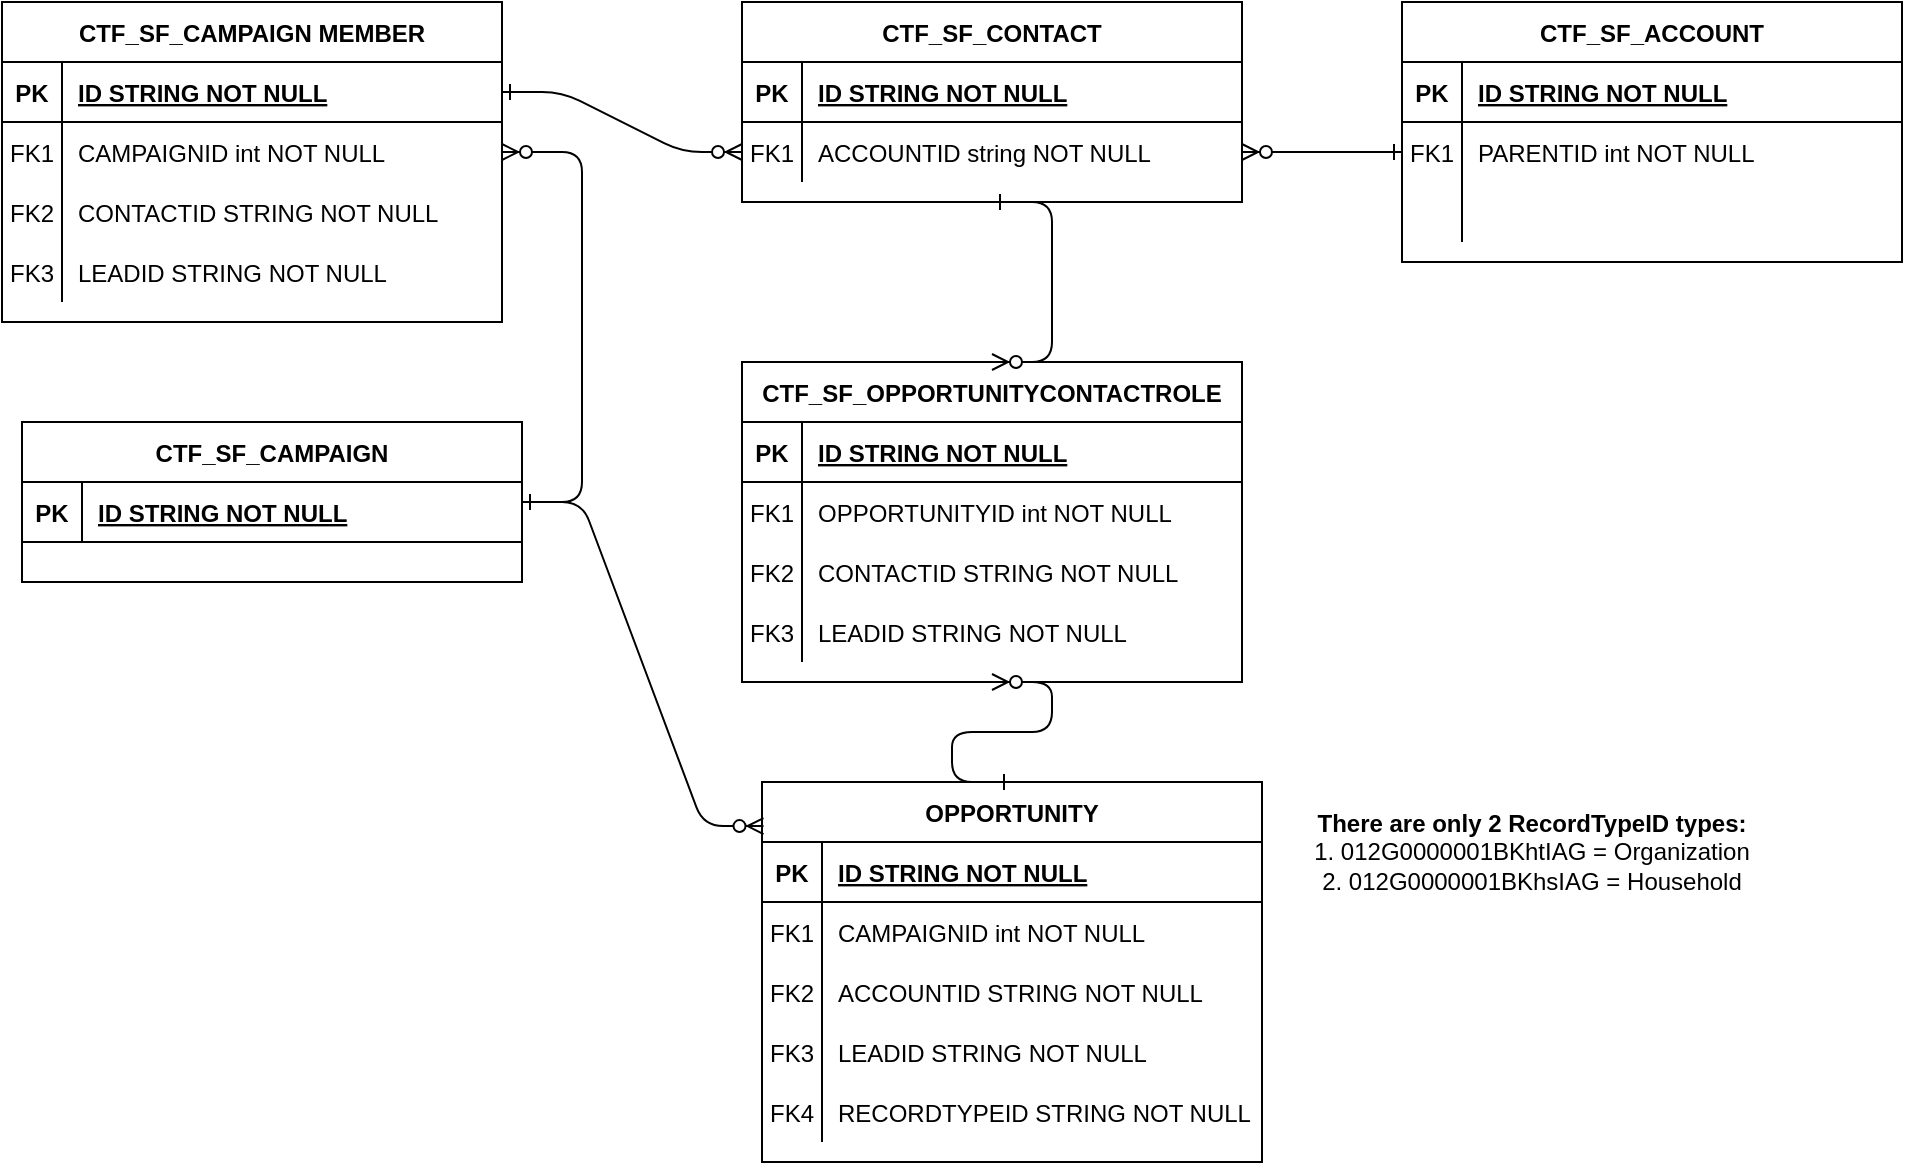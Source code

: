 <mxfile>
    <diagram id="R2lEEEUBdFMjLlhIrx00" name="Page-1">
        <mxGraphModel dx="786" dy="575" grid="1" gridSize="10" guides="1" tooltips="1" connect="1" arrows="1" fold="1" page="1" pageScale="1" pageWidth="850" pageHeight="1100" math="0" shadow="0" extFonts="Permanent Marker^https://fonts.googleapis.com/css?family=Permanent+Marker">
            <root>
                <mxCell id="0"/>
                <mxCell id="1" parent="0"/>
                <mxCell id="C-vyLk0tnHw3VtMMgP7b-1" value="" style="edgeStyle=entityRelationEdgeStyle;endArrow=ERzeroToMany;startArrow=ERone;endFill=1;startFill=0;" parent="1" source="C-vyLk0tnHw3VtMMgP7b-23" target="C-vyLk0tnHw3VtMMgP7b-6" edge="1">
                    <mxGeometry width="100" height="100" relative="1" as="geometry">
                        <mxPoint x="340" y="720" as="sourcePoint"/>
                        <mxPoint x="440" y="620" as="targetPoint"/>
                    </mxGeometry>
                </mxCell>
                <mxCell id="C-vyLk0tnHw3VtMMgP7b-12" value="" style="edgeStyle=entityRelationEdgeStyle;endArrow=ERzeroToMany;startArrow=ERone;endFill=1;startFill=0;" parent="1" source="C-vyLk0tnHw3VtMMgP7b-3" target="C-vyLk0tnHw3VtMMgP7b-17" edge="1">
                    <mxGeometry width="100" height="100" relative="1" as="geometry">
                        <mxPoint x="400" y="180" as="sourcePoint"/>
                        <mxPoint x="460" y="205" as="targetPoint"/>
                    </mxGeometry>
                </mxCell>
                <mxCell id="C-vyLk0tnHw3VtMMgP7b-2" value="CTF_SF_CAMPAIGN MEMBER" style="shape=table;startSize=30;container=1;collapsible=1;childLayout=tableLayout;fixedRows=1;rowLines=0;fontStyle=1;align=center;resizeLast=1;" parent="1" vertex="1">
                    <mxGeometry x="140" y="10" width="250" height="160" as="geometry">
                        <mxRectangle x="450" y="120" width="150" height="30" as="alternateBounds"/>
                    </mxGeometry>
                </mxCell>
                <mxCell id="C-vyLk0tnHw3VtMMgP7b-3" value="" style="shape=partialRectangle;collapsible=0;dropTarget=0;pointerEvents=0;fillColor=none;points=[[0,0.5],[1,0.5]];portConstraint=eastwest;top=0;left=0;right=0;bottom=1;" parent="C-vyLk0tnHw3VtMMgP7b-2" vertex="1">
                    <mxGeometry y="30" width="250" height="30" as="geometry"/>
                </mxCell>
                <mxCell id="C-vyLk0tnHw3VtMMgP7b-4" value="PK" style="shape=partialRectangle;overflow=hidden;connectable=0;fillColor=none;top=0;left=0;bottom=0;right=0;fontStyle=1;" parent="C-vyLk0tnHw3VtMMgP7b-3" vertex="1">
                    <mxGeometry width="30" height="30" as="geometry"/>
                </mxCell>
                <mxCell id="C-vyLk0tnHw3VtMMgP7b-5" value="ID STRING NOT NULL " style="shape=partialRectangle;overflow=hidden;connectable=0;fillColor=none;top=0;left=0;bottom=0;right=0;align=left;spacingLeft=6;fontStyle=5;" parent="C-vyLk0tnHw3VtMMgP7b-3" vertex="1">
                    <mxGeometry x="30" width="220" height="30" as="geometry"/>
                </mxCell>
                <mxCell id="C-vyLk0tnHw3VtMMgP7b-6" value="" style="shape=partialRectangle;collapsible=0;dropTarget=0;pointerEvents=0;fillColor=none;points=[[0,0.5],[1,0.5]];portConstraint=eastwest;top=0;left=0;right=0;bottom=0;" parent="C-vyLk0tnHw3VtMMgP7b-2" vertex="1">
                    <mxGeometry y="60" width="250" height="30" as="geometry"/>
                </mxCell>
                <mxCell id="C-vyLk0tnHw3VtMMgP7b-7" value="FK1" style="shape=partialRectangle;overflow=hidden;connectable=0;fillColor=none;top=0;left=0;bottom=0;right=0;" parent="C-vyLk0tnHw3VtMMgP7b-6" vertex="1">
                    <mxGeometry width="30" height="30" as="geometry"/>
                </mxCell>
                <mxCell id="C-vyLk0tnHw3VtMMgP7b-8" value="CAMPAIGNID int NOT NULL" style="shape=partialRectangle;overflow=hidden;connectable=0;fillColor=none;top=0;left=0;bottom=0;right=0;align=left;spacingLeft=6;" parent="C-vyLk0tnHw3VtMMgP7b-6" vertex="1">
                    <mxGeometry x="30" width="220" height="30" as="geometry"/>
                </mxCell>
                <mxCell id="C-vyLk0tnHw3VtMMgP7b-9" value="" style="shape=partialRectangle;collapsible=0;dropTarget=0;pointerEvents=0;fillColor=none;points=[[0,0.5],[1,0.5]];portConstraint=eastwest;top=0;left=0;right=0;bottom=0;" parent="C-vyLk0tnHw3VtMMgP7b-2" vertex="1">
                    <mxGeometry y="90" width="250" height="30" as="geometry"/>
                </mxCell>
                <mxCell id="C-vyLk0tnHw3VtMMgP7b-10" value="FK2" style="shape=partialRectangle;overflow=hidden;connectable=0;fillColor=none;top=0;left=0;bottom=0;right=0;" parent="C-vyLk0tnHw3VtMMgP7b-9" vertex="1">
                    <mxGeometry width="30" height="30" as="geometry"/>
                </mxCell>
                <mxCell id="C-vyLk0tnHw3VtMMgP7b-11" value="CONTACTID STRING NOT NULL" style="shape=partialRectangle;overflow=hidden;connectable=0;fillColor=none;top=0;left=0;bottom=0;right=0;align=left;spacingLeft=6;" parent="C-vyLk0tnHw3VtMMgP7b-9" vertex="1">
                    <mxGeometry x="30" width="220" height="30" as="geometry"/>
                </mxCell>
                <mxCell id="n5yl7cHQrkEVSj0UQ_Ea-1" value="" style="shape=partialRectangle;collapsible=0;dropTarget=0;pointerEvents=0;fillColor=none;points=[[0,0.5],[1,0.5]];portConstraint=eastwest;top=0;left=0;right=0;bottom=0;" parent="C-vyLk0tnHw3VtMMgP7b-2" vertex="1">
                    <mxGeometry y="120" width="250" height="30" as="geometry"/>
                </mxCell>
                <mxCell id="n5yl7cHQrkEVSj0UQ_Ea-2" value="FK3" style="shape=partialRectangle;overflow=hidden;connectable=0;fillColor=none;top=0;left=0;bottom=0;right=0;" parent="n5yl7cHQrkEVSj0UQ_Ea-1" vertex="1">
                    <mxGeometry width="30" height="30" as="geometry"/>
                </mxCell>
                <mxCell id="n5yl7cHQrkEVSj0UQ_Ea-3" value="LEADID STRING NOT NULL" style="shape=partialRectangle;overflow=hidden;connectable=0;fillColor=none;top=0;left=0;bottom=0;right=0;align=left;spacingLeft=6;" parent="n5yl7cHQrkEVSj0UQ_Ea-1" vertex="1">
                    <mxGeometry x="30" width="220" height="30" as="geometry"/>
                </mxCell>
                <mxCell id="C-vyLk0tnHw3VtMMgP7b-13" value="CTF_SF_CONTACT" style="shape=table;startSize=30;container=1;collapsible=1;childLayout=tableLayout;fixedRows=1;rowLines=0;fontStyle=1;align=center;resizeLast=1;" parent="1" vertex="1">
                    <mxGeometry x="510" y="10" width="250" height="100" as="geometry"/>
                </mxCell>
                <mxCell id="C-vyLk0tnHw3VtMMgP7b-14" value="" style="shape=partialRectangle;collapsible=0;dropTarget=0;pointerEvents=0;fillColor=none;points=[[0,0.5],[1,0.5]];portConstraint=eastwest;top=0;left=0;right=0;bottom=1;" parent="C-vyLk0tnHw3VtMMgP7b-13" vertex="1">
                    <mxGeometry y="30" width="250" height="30" as="geometry"/>
                </mxCell>
                <mxCell id="C-vyLk0tnHw3VtMMgP7b-15" value="PK" style="shape=partialRectangle;overflow=hidden;connectable=0;fillColor=none;top=0;left=0;bottom=0;right=0;fontStyle=1;" parent="C-vyLk0tnHw3VtMMgP7b-14" vertex="1">
                    <mxGeometry width="30" height="30" as="geometry"/>
                </mxCell>
                <mxCell id="C-vyLk0tnHw3VtMMgP7b-16" value="ID STRING NOT NULL " style="shape=partialRectangle;overflow=hidden;connectable=0;fillColor=none;top=0;left=0;bottom=0;right=0;align=left;spacingLeft=6;fontStyle=5;" parent="C-vyLk0tnHw3VtMMgP7b-14" vertex="1">
                    <mxGeometry x="30" width="220" height="30" as="geometry"/>
                </mxCell>
                <mxCell id="C-vyLk0tnHw3VtMMgP7b-17" value="" style="shape=partialRectangle;collapsible=0;dropTarget=0;pointerEvents=0;fillColor=none;points=[[0,0.5],[1,0.5]];portConstraint=eastwest;top=0;left=0;right=0;bottom=0;" parent="C-vyLk0tnHw3VtMMgP7b-13" vertex="1">
                    <mxGeometry y="60" width="250" height="30" as="geometry"/>
                </mxCell>
                <mxCell id="C-vyLk0tnHw3VtMMgP7b-18" value="FK1" style="shape=partialRectangle;overflow=hidden;connectable=0;fillColor=none;top=0;left=0;bottom=0;right=0;" parent="C-vyLk0tnHw3VtMMgP7b-17" vertex="1">
                    <mxGeometry width="30" height="30" as="geometry"/>
                </mxCell>
                <mxCell id="C-vyLk0tnHw3VtMMgP7b-19" value="ACCOUNTID string NOT NULL" style="shape=partialRectangle;overflow=hidden;connectable=0;fillColor=none;top=0;left=0;bottom=0;right=0;align=left;spacingLeft=6;" parent="C-vyLk0tnHw3VtMMgP7b-17" vertex="1">
                    <mxGeometry x="30" width="220" height="30" as="geometry"/>
                </mxCell>
                <mxCell id="C-vyLk0tnHw3VtMMgP7b-23" value="CTF_SF_CAMPAIGN" style="shape=table;startSize=30;container=1;collapsible=1;childLayout=tableLayout;fixedRows=1;rowLines=0;fontStyle=1;align=center;resizeLast=1;" parent="1" vertex="1">
                    <mxGeometry x="150" y="220" width="250" height="80" as="geometry"/>
                </mxCell>
                <mxCell id="C-vyLk0tnHw3VtMMgP7b-24" value="" style="shape=partialRectangle;collapsible=0;dropTarget=0;pointerEvents=0;fillColor=none;points=[[0,0.5],[1,0.5]];portConstraint=eastwest;top=0;left=0;right=0;bottom=1;" parent="C-vyLk0tnHw3VtMMgP7b-23" vertex="1">
                    <mxGeometry y="30" width="250" height="30" as="geometry"/>
                </mxCell>
                <mxCell id="C-vyLk0tnHw3VtMMgP7b-25" value="PK" style="shape=partialRectangle;overflow=hidden;connectable=0;fillColor=none;top=0;left=0;bottom=0;right=0;fontStyle=1;" parent="C-vyLk0tnHw3VtMMgP7b-24" vertex="1">
                    <mxGeometry width="30" height="30" as="geometry"/>
                </mxCell>
                <mxCell id="C-vyLk0tnHw3VtMMgP7b-26" value="ID STRING NOT NULL " style="shape=partialRectangle;overflow=hidden;connectable=0;fillColor=none;top=0;left=0;bottom=0;right=0;align=left;spacingLeft=6;fontStyle=5;" parent="C-vyLk0tnHw3VtMMgP7b-24" vertex="1">
                    <mxGeometry x="30" width="220" height="30" as="geometry"/>
                </mxCell>
                <mxCell id="n5yl7cHQrkEVSj0UQ_Ea-13" value="OPPORTUNITY" style="shape=table;startSize=30;container=1;collapsible=1;childLayout=tableLayout;fixedRows=1;rowLines=0;fontStyle=1;align=center;resizeLast=1;" parent="1" vertex="1">
                    <mxGeometry x="520" y="400" width="250" height="190" as="geometry">
                        <mxRectangle x="450" y="120" width="150" height="30" as="alternateBounds"/>
                    </mxGeometry>
                </mxCell>
                <mxCell id="n5yl7cHQrkEVSj0UQ_Ea-14" value="" style="shape=partialRectangle;collapsible=0;dropTarget=0;pointerEvents=0;fillColor=none;points=[[0,0.5],[1,0.5]];portConstraint=eastwest;top=0;left=0;right=0;bottom=1;" parent="n5yl7cHQrkEVSj0UQ_Ea-13" vertex="1">
                    <mxGeometry y="30" width="250" height="30" as="geometry"/>
                </mxCell>
                <mxCell id="n5yl7cHQrkEVSj0UQ_Ea-15" value="PK" style="shape=partialRectangle;overflow=hidden;connectable=0;fillColor=none;top=0;left=0;bottom=0;right=0;fontStyle=1;" parent="n5yl7cHQrkEVSj0UQ_Ea-14" vertex="1">
                    <mxGeometry width="30" height="30" as="geometry"/>
                </mxCell>
                <mxCell id="n5yl7cHQrkEVSj0UQ_Ea-16" value="ID STRING NOT NULL " style="shape=partialRectangle;overflow=hidden;connectable=0;fillColor=none;top=0;left=0;bottom=0;right=0;align=left;spacingLeft=6;fontStyle=5;" parent="n5yl7cHQrkEVSj0UQ_Ea-14" vertex="1">
                    <mxGeometry x="30" width="220" height="30" as="geometry"/>
                </mxCell>
                <mxCell id="n5yl7cHQrkEVSj0UQ_Ea-17" value="" style="shape=partialRectangle;collapsible=0;dropTarget=0;pointerEvents=0;fillColor=none;points=[[0,0.5],[1,0.5]];portConstraint=eastwest;top=0;left=0;right=0;bottom=0;" parent="n5yl7cHQrkEVSj0UQ_Ea-13" vertex="1">
                    <mxGeometry y="60" width="250" height="30" as="geometry"/>
                </mxCell>
                <mxCell id="n5yl7cHQrkEVSj0UQ_Ea-18" value="FK1" style="shape=partialRectangle;overflow=hidden;connectable=0;fillColor=none;top=0;left=0;bottom=0;right=0;" parent="n5yl7cHQrkEVSj0UQ_Ea-17" vertex="1">
                    <mxGeometry width="30" height="30" as="geometry"/>
                </mxCell>
                <mxCell id="n5yl7cHQrkEVSj0UQ_Ea-19" value="CAMPAIGNID int NOT NULL" style="shape=partialRectangle;overflow=hidden;connectable=0;fillColor=none;top=0;left=0;bottom=0;right=0;align=left;spacingLeft=6;" parent="n5yl7cHQrkEVSj0UQ_Ea-17" vertex="1">
                    <mxGeometry x="30" width="220" height="30" as="geometry"/>
                </mxCell>
                <mxCell id="n5yl7cHQrkEVSj0UQ_Ea-20" value="" style="shape=partialRectangle;collapsible=0;dropTarget=0;pointerEvents=0;fillColor=none;points=[[0,0.5],[1,0.5]];portConstraint=eastwest;top=0;left=0;right=0;bottom=0;" parent="n5yl7cHQrkEVSj0UQ_Ea-13" vertex="1">
                    <mxGeometry y="90" width="250" height="30" as="geometry"/>
                </mxCell>
                <mxCell id="n5yl7cHQrkEVSj0UQ_Ea-21" value="FK2" style="shape=partialRectangle;overflow=hidden;connectable=0;fillColor=none;top=0;left=0;bottom=0;right=0;" parent="n5yl7cHQrkEVSj0UQ_Ea-20" vertex="1">
                    <mxGeometry width="30" height="30" as="geometry"/>
                </mxCell>
                <mxCell id="n5yl7cHQrkEVSj0UQ_Ea-22" value="ACCOUNTID STRING NOT NULL" style="shape=partialRectangle;overflow=hidden;connectable=0;fillColor=none;top=0;left=0;bottom=0;right=0;align=left;spacingLeft=6;" parent="n5yl7cHQrkEVSj0UQ_Ea-20" vertex="1">
                    <mxGeometry x="30" width="220" height="30" as="geometry"/>
                </mxCell>
                <mxCell id="n5yl7cHQrkEVSj0UQ_Ea-23" value="" style="shape=partialRectangle;collapsible=0;dropTarget=0;pointerEvents=0;fillColor=none;points=[[0,0.5],[1,0.5]];portConstraint=eastwest;top=0;left=0;right=0;bottom=0;" parent="n5yl7cHQrkEVSj0UQ_Ea-13" vertex="1">
                    <mxGeometry y="120" width="250" height="30" as="geometry"/>
                </mxCell>
                <mxCell id="n5yl7cHQrkEVSj0UQ_Ea-24" value="FK3" style="shape=partialRectangle;overflow=hidden;connectable=0;fillColor=none;top=0;left=0;bottom=0;right=0;" parent="n5yl7cHQrkEVSj0UQ_Ea-23" vertex="1">
                    <mxGeometry width="30" height="30" as="geometry"/>
                </mxCell>
                <mxCell id="n5yl7cHQrkEVSj0UQ_Ea-25" value="LEADID STRING NOT NULL" style="shape=partialRectangle;overflow=hidden;connectable=0;fillColor=none;top=0;left=0;bottom=0;right=0;align=left;spacingLeft=6;" parent="n5yl7cHQrkEVSj0UQ_Ea-23" vertex="1">
                    <mxGeometry x="30" width="220" height="30" as="geometry"/>
                </mxCell>
                <mxCell id="n5yl7cHQrkEVSj0UQ_Ea-63" value="" style="shape=partialRectangle;collapsible=0;dropTarget=0;pointerEvents=0;fillColor=none;points=[[0,0.5],[1,0.5]];portConstraint=eastwest;top=0;left=0;right=0;bottom=0;" parent="n5yl7cHQrkEVSj0UQ_Ea-13" vertex="1">
                    <mxGeometry y="150" width="250" height="30" as="geometry"/>
                </mxCell>
                <mxCell id="n5yl7cHQrkEVSj0UQ_Ea-64" value="FK4" style="shape=partialRectangle;overflow=hidden;connectable=0;fillColor=none;top=0;left=0;bottom=0;right=0;" parent="n5yl7cHQrkEVSj0UQ_Ea-63" vertex="1">
                    <mxGeometry width="30" height="30" as="geometry"/>
                </mxCell>
                <mxCell id="n5yl7cHQrkEVSj0UQ_Ea-65" value="RECORDTYPEID STRING NOT NULL" style="shape=partialRectangle;overflow=hidden;connectable=0;fillColor=none;top=0;left=0;bottom=0;right=0;align=left;spacingLeft=6;" parent="n5yl7cHQrkEVSj0UQ_Ea-63" vertex="1">
                    <mxGeometry x="30" width="220" height="30" as="geometry"/>
                </mxCell>
                <mxCell id="n5yl7cHQrkEVSj0UQ_Ea-27" value="CTF_SF_OPPORTUNITYCONTACTROLE" style="shape=table;startSize=30;container=1;collapsible=1;childLayout=tableLayout;fixedRows=1;rowLines=0;fontStyle=1;align=center;resizeLast=1;" parent="1" vertex="1">
                    <mxGeometry x="510" y="190" width="250" height="160" as="geometry">
                        <mxRectangle x="450" y="120" width="150" height="30" as="alternateBounds"/>
                    </mxGeometry>
                </mxCell>
                <mxCell id="n5yl7cHQrkEVSj0UQ_Ea-28" value="" style="shape=partialRectangle;collapsible=0;dropTarget=0;pointerEvents=0;fillColor=none;points=[[0,0.5],[1,0.5]];portConstraint=eastwest;top=0;left=0;right=0;bottom=1;" parent="n5yl7cHQrkEVSj0UQ_Ea-27" vertex="1">
                    <mxGeometry y="30" width="250" height="30" as="geometry"/>
                </mxCell>
                <mxCell id="n5yl7cHQrkEVSj0UQ_Ea-29" value="PK" style="shape=partialRectangle;overflow=hidden;connectable=0;fillColor=none;top=0;left=0;bottom=0;right=0;fontStyle=1;" parent="n5yl7cHQrkEVSj0UQ_Ea-28" vertex="1">
                    <mxGeometry width="30" height="30" as="geometry"/>
                </mxCell>
                <mxCell id="n5yl7cHQrkEVSj0UQ_Ea-30" value="ID STRING NOT NULL " style="shape=partialRectangle;overflow=hidden;connectable=0;fillColor=none;top=0;left=0;bottom=0;right=0;align=left;spacingLeft=6;fontStyle=5;" parent="n5yl7cHQrkEVSj0UQ_Ea-28" vertex="1">
                    <mxGeometry x="30" width="220" height="30" as="geometry"/>
                </mxCell>
                <mxCell id="n5yl7cHQrkEVSj0UQ_Ea-31" value="" style="shape=partialRectangle;collapsible=0;dropTarget=0;pointerEvents=0;fillColor=none;points=[[0,0.5],[1,0.5]];portConstraint=eastwest;top=0;left=0;right=0;bottom=0;" parent="n5yl7cHQrkEVSj0UQ_Ea-27" vertex="1">
                    <mxGeometry y="60" width="250" height="30" as="geometry"/>
                </mxCell>
                <mxCell id="n5yl7cHQrkEVSj0UQ_Ea-32" value="FK1" style="shape=partialRectangle;overflow=hidden;connectable=0;fillColor=none;top=0;left=0;bottom=0;right=0;" parent="n5yl7cHQrkEVSj0UQ_Ea-31" vertex="1">
                    <mxGeometry width="30" height="30" as="geometry"/>
                </mxCell>
                <mxCell id="n5yl7cHQrkEVSj0UQ_Ea-33" value="OPPORTUNITYID int NOT NULL" style="shape=partialRectangle;overflow=hidden;connectable=0;fillColor=none;top=0;left=0;bottom=0;right=0;align=left;spacingLeft=6;" parent="n5yl7cHQrkEVSj0UQ_Ea-31" vertex="1">
                    <mxGeometry x="30" width="220" height="30" as="geometry"/>
                </mxCell>
                <mxCell id="n5yl7cHQrkEVSj0UQ_Ea-34" value="" style="shape=partialRectangle;collapsible=0;dropTarget=0;pointerEvents=0;fillColor=none;points=[[0,0.5],[1,0.5]];portConstraint=eastwest;top=0;left=0;right=0;bottom=0;" parent="n5yl7cHQrkEVSj0UQ_Ea-27" vertex="1">
                    <mxGeometry y="90" width="250" height="30" as="geometry"/>
                </mxCell>
                <mxCell id="n5yl7cHQrkEVSj0UQ_Ea-35" value="FK2" style="shape=partialRectangle;overflow=hidden;connectable=0;fillColor=none;top=0;left=0;bottom=0;right=0;" parent="n5yl7cHQrkEVSj0UQ_Ea-34" vertex="1">
                    <mxGeometry width="30" height="30" as="geometry"/>
                </mxCell>
                <mxCell id="n5yl7cHQrkEVSj0UQ_Ea-36" value="CONTACTID STRING NOT NULL" style="shape=partialRectangle;overflow=hidden;connectable=0;fillColor=none;top=0;left=0;bottom=0;right=0;align=left;spacingLeft=6;" parent="n5yl7cHQrkEVSj0UQ_Ea-34" vertex="1">
                    <mxGeometry x="30" width="220" height="30" as="geometry"/>
                </mxCell>
                <mxCell id="n5yl7cHQrkEVSj0UQ_Ea-37" value="" style="shape=partialRectangle;collapsible=0;dropTarget=0;pointerEvents=0;fillColor=none;points=[[0,0.5],[1,0.5]];portConstraint=eastwest;top=0;left=0;right=0;bottom=0;" parent="n5yl7cHQrkEVSj0UQ_Ea-27" vertex="1">
                    <mxGeometry y="120" width="250" height="30" as="geometry"/>
                </mxCell>
                <mxCell id="n5yl7cHQrkEVSj0UQ_Ea-38" value="FK3" style="shape=partialRectangle;overflow=hidden;connectable=0;fillColor=none;top=0;left=0;bottom=0;right=0;" parent="n5yl7cHQrkEVSj0UQ_Ea-37" vertex="1">
                    <mxGeometry width="30" height="30" as="geometry"/>
                </mxCell>
                <mxCell id="n5yl7cHQrkEVSj0UQ_Ea-39" value="LEADID STRING NOT NULL" style="shape=partialRectangle;overflow=hidden;connectable=0;fillColor=none;top=0;left=0;bottom=0;right=0;align=left;spacingLeft=6;" parent="n5yl7cHQrkEVSj0UQ_Ea-37" vertex="1">
                    <mxGeometry x="30" width="220" height="30" as="geometry"/>
                </mxCell>
                <mxCell id="n5yl7cHQrkEVSj0UQ_Ea-41" value="" style="edgeStyle=entityRelationEdgeStyle;endArrow=ERzeroToMany;startArrow=ERone;endFill=1;startFill=0;entryX=0.5;entryY=0;entryDx=0;entryDy=0;exitX=0.5;exitY=1;exitDx=0;exitDy=0;" parent="1" source="C-vyLk0tnHw3VtMMgP7b-13" target="n5yl7cHQrkEVSj0UQ_Ea-27" edge="1">
                    <mxGeometry width="100" height="100" relative="1" as="geometry">
                        <mxPoint x="400" y="65" as="sourcePoint"/>
                        <mxPoint x="520" y="95" as="targetPoint"/>
                    </mxGeometry>
                </mxCell>
                <mxCell id="n5yl7cHQrkEVSj0UQ_Ea-42" value="" style="edgeStyle=entityRelationEdgeStyle;endArrow=ERzeroToMany;startArrow=ERone;endFill=1;startFill=0;entryX=0.5;entryY=1;entryDx=0;entryDy=0;exitX=0.5;exitY=0;exitDx=0;exitDy=0;" parent="1" source="n5yl7cHQrkEVSj0UQ_Ea-13" target="n5yl7cHQrkEVSj0UQ_Ea-27" edge="1">
                    <mxGeometry width="100" height="100" relative="1" as="geometry">
                        <mxPoint x="645" y="150" as="sourcePoint"/>
                        <mxPoint x="645" y="200" as="targetPoint"/>
                    </mxGeometry>
                </mxCell>
                <mxCell id="n5yl7cHQrkEVSj0UQ_Ea-43" value="CTF_SF_ACCOUNT" style="shape=table;startSize=30;container=1;collapsible=1;childLayout=tableLayout;fixedRows=1;rowLines=0;fontStyle=1;align=center;resizeLast=1;" parent="1" vertex="1">
                    <mxGeometry x="840" y="10" width="250" height="130" as="geometry"/>
                </mxCell>
                <mxCell id="n5yl7cHQrkEVSj0UQ_Ea-44" value="" style="shape=partialRectangle;collapsible=0;dropTarget=0;pointerEvents=0;fillColor=none;points=[[0,0.5],[1,0.5]];portConstraint=eastwest;top=0;left=0;right=0;bottom=1;" parent="n5yl7cHQrkEVSj0UQ_Ea-43" vertex="1">
                    <mxGeometry y="30" width="250" height="30" as="geometry"/>
                </mxCell>
                <mxCell id="n5yl7cHQrkEVSj0UQ_Ea-45" value="PK" style="shape=partialRectangle;overflow=hidden;connectable=0;fillColor=none;top=0;left=0;bottom=0;right=0;fontStyle=1;" parent="n5yl7cHQrkEVSj0UQ_Ea-44" vertex="1">
                    <mxGeometry width="30" height="30" as="geometry"/>
                </mxCell>
                <mxCell id="n5yl7cHQrkEVSj0UQ_Ea-46" value="ID STRING NOT NULL " style="shape=partialRectangle;overflow=hidden;connectable=0;fillColor=none;top=0;left=0;bottom=0;right=0;align=left;spacingLeft=6;fontStyle=5;" parent="n5yl7cHQrkEVSj0UQ_Ea-44" vertex="1">
                    <mxGeometry x="30" width="220" height="30" as="geometry"/>
                </mxCell>
                <mxCell id="n5yl7cHQrkEVSj0UQ_Ea-47" value="" style="shape=partialRectangle;collapsible=0;dropTarget=0;pointerEvents=0;fillColor=none;points=[[0,0.5],[1,0.5]];portConstraint=eastwest;top=0;left=0;right=0;bottom=0;" parent="n5yl7cHQrkEVSj0UQ_Ea-43" vertex="1">
                    <mxGeometry y="60" width="250" height="30" as="geometry"/>
                </mxCell>
                <mxCell id="n5yl7cHQrkEVSj0UQ_Ea-48" value="FK1" style="shape=partialRectangle;overflow=hidden;connectable=0;fillColor=none;top=0;left=0;bottom=0;right=0;" parent="n5yl7cHQrkEVSj0UQ_Ea-47" vertex="1">
                    <mxGeometry width="30" height="30" as="geometry"/>
                </mxCell>
                <mxCell id="n5yl7cHQrkEVSj0UQ_Ea-49" value="PARENTID int NOT NULL" style="shape=partialRectangle;overflow=hidden;connectable=0;fillColor=none;top=0;left=0;bottom=0;right=0;align=left;spacingLeft=6;" parent="n5yl7cHQrkEVSj0UQ_Ea-47" vertex="1">
                    <mxGeometry x="30" width="220" height="30" as="geometry"/>
                </mxCell>
                <mxCell id="n5yl7cHQrkEVSj0UQ_Ea-50" value="" style="shape=partialRectangle;collapsible=0;dropTarget=0;pointerEvents=0;fillColor=none;points=[[0,0.5],[1,0.5]];portConstraint=eastwest;top=0;left=0;right=0;bottom=0;" parent="n5yl7cHQrkEVSj0UQ_Ea-43" vertex="1">
                    <mxGeometry y="90" width="250" height="30" as="geometry"/>
                </mxCell>
                <mxCell id="n5yl7cHQrkEVSj0UQ_Ea-51" value="" style="shape=partialRectangle;overflow=hidden;connectable=0;fillColor=none;top=0;left=0;bottom=0;right=0;" parent="n5yl7cHQrkEVSj0UQ_Ea-50" vertex="1">
                    <mxGeometry width="30" height="30" as="geometry"/>
                </mxCell>
                <mxCell id="n5yl7cHQrkEVSj0UQ_Ea-52" value="" style="shape=partialRectangle;overflow=hidden;connectable=0;fillColor=none;top=0;left=0;bottom=0;right=0;align=left;spacingLeft=6;" parent="n5yl7cHQrkEVSj0UQ_Ea-50" vertex="1">
                    <mxGeometry x="30" width="220" height="30" as="geometry"/>
                </mxCell>
                <mxCell id="n5yl7cHQrkEVSj0UQ_Ea-61" value="" style="edgeStyle=entityRelationEdgeStyle;endArrow=ERzeroToMany;startArrow=ERone;endFill=1;startFill=0;entryX=1;entryY=0.5;entryDx=0;entryDy=0;exitX=0;exitY=0.5;exitDx=0;exitDy=0;" parent="1" source="n5yl7cHQrkEVSj0UQ_Ea-47" target="C-vyLk0tnHw3VtMMgP7b-17" edge="1">
                    <mxGeometry width="100" height="100" relative="1" as="geometry">
                        <mxPoint x="645" y="120" as="sourcePoint"/>
                        <mxPoint x="645" y="200" as="targetPoint"/>
                    </mxGeometry>
                </mxCell>
                <mxCell id="n5yl7cHQrkEVSj0UQ_Ea-62" value="" style="edgeStyle=entityRelationEdgeStyle;endArrow=ERzeroToMany;startArrow=ERone;endFill=1;startFill=0;entryX=0.003;entryY=0.116;entryDx=0;entryDy=0;entryPerimeter=0;" parent="1" source="C-vyLk0tnHw3VtMMgP7b-23" target="n5yl7cHQrkEVSj0UQ_Ea-13" edge="1">
                    <mxGeometry width="100" height="100" relative="1" as="geometry">
                        <mxPoint x="655" y="410" as="sourcePoint"/>
                        <mxPoint x="645" y="360" as="targetPoint"/>
                    </mxGeometry>
                </mxCell>
                <mxCell id="n5yl7cHQrkEVSj0UQ_Ea-66" value="&lt;div&gt;&lt;b&gt;There are only 2 RecordTypeID types: &lt;/b&gt;&lt;br&gt;1. 012G0000001BKhtIAG = Organization&lt;/div&gt;&lt;div&gt;2. 012G0000001BKhsIAG = Household&lt;/div&gt;" style="text;html=1;strokeColor=none;fillColor=none;align=center;verticalAlign=middle;whiteSpace=wrap;rounded=0;" parent="1" vertex="1">
                    <mxGeometry x="780" y="390" width="250" height="90" as="geometry"/>
                </mxCell>
            </root>
        </mxGraphModel>
    </diagram>
</mxfile>